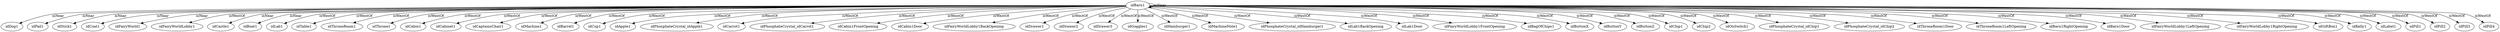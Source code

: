 digraph  {
idBarn1 [node_type=entity_node];
idDog1 [node_type=entity_node];
idPail1 [node_type=entity_node];
idStick1 [node_type=entity_node];
idCoat1 [node_type=entity_node];
idFairyWorld1 [node_type=entity_node];
idFairyWorldLobby1 [node_type=entity_node];
idCastle1 [node_type=entity_node];
idBoat1 [node_type=entity_node];
idLab1 [node_type=entity_node];
idTable1 [node_type=entity_node];
idThroneRoom1 [node_type=entity_node];
idThrone1 [node_type=entity_node];
idCabin1 [node_type=entity_node];
idCabinet1 [node_type=entity_node];
idCaptainsChair1 [node_type=entity_node];
idMachine1 [node_type=entity_node];
idBarrel1 [node_type=entity_node];
idCup1 [node_type=entity_node];
idApple1 [node_type=entity_node];
idPhosphateCrystal_idApple1 [node_type=entity_node];
idCarrot1 [node_type=entity_node];
idPhosphateCrystal_idCarrot1 [node_type=entity_node];
idCabin1FrontOpening [node_type=entity_node];
idCabin1Door [node_type=entity_node];
idFairyWorldLobby1BackOpening [node_type=entity_node];
idDrawer1 [node_type=entity_node];
idDrawer2 [node_type=entity_node];
idDrawer3 [node_type=entity_node];
idGoggles1 [node_type=entity_node];
idHamburger1 [node_type=entity_node];
idMachineNote1 [node_type=entity_node];
idPhosphateCrystal_idHamburger1 [node_type=entity_node];
idLab1BackOpening [node_type=entity_node];
idLab1Door [node_type=entity_node];
idFairyWorldLobby1FrontOpening [node_type=entity_node];
idBagOfChips1 [node_type=entity_node];
idButtonX [node_type=entity_node];
idButtonY [node_type=entity_node];
idButtonZ [node_type=entity_node];
idChip1 [node_type=entity_node];
idChip2 [node_type=entity_node];
idOnSwitch1 [node_type=entity_node];
idPhosphateCrystal_idChip1 [node_type=entity_node];
idPhosphateCrystal_idChip2 [node_type=entity_node];
idThroneRoom1Door [node_type=entity_node];
idThroneRoom1LeftOpening [node_type=entity_node];
idBarn1RightOpening [node_type=entity_node];
idBarn1Door [node_type=entity_node];
idFairyWorldLobby1LeftOpening [node_type=entity_node];
idFairyWorldLobby1RightOpening [node_type=entity_node];
idGiftBox1 [node_type=entity_node];
idKelly1 [node_type=entity_node];
idLabel1 [node_type=entity_node];
idPill1 [node_type=entity_node];
idPill2 [node_type=entity_node];
idPill3 [node_type=entity_node];
idPill4 [node_type=entity_node];
idBarn1 -> idDog1  [edge_type=relationship, label=isNear];
idBarn1 -> idPail1  [edge_type=relationship, label=isNear];
idBarn1 -> idStick1  [edge_type=relationship, label=isNear];
idBarn1 -> idCoat1  [edge_type=relationship, label=isNear];
idBarn1 -> idFairyWorld1  [edge_type=relationship, label=isNear];
idBarn1 -> idFairyWorldLobby1  [edge_type=relationship, label=isWestOf];
idBarn1 -> idCastle1  [edge_type=relationship, label=isNear];
idBarn1 -> idBarn1  [edge_type=relationship, label=isNear];
idBarn1 -> idBoat1  [edge_type=relationship, label=isNear];
idBarn1 -> idLab1  [edge_type=relationship, label=isWestOf];
idBarn1 -> idTable1  [edge_type=relationship, label=isWestOf];
idBarn1 -> idThroneRoom1  [edge_type=relationship, label=isWestOf];
idBarn1 -> idThrone1  [edge_type=relationship, label=isWestOf];
idBarn1 -> idCabin1  [edge_type=relationship, label=isWestOf];
idBarn1 -> idCabinet1  [edge_type=relationship, label=isWestOf];
idBarn1 -> idCaptainsChair1  [edge_type=relationship, label=isWestOf];
idBarn1 -> idMachine1  [edge_type=relationship, label=isWestOf];
idBarn1 -> idBarrel1  [edge_type=relationship, label=isWestOf];
idBarn1 -> idCup1  [edge_type=relationship, label=isWestOf];
idBarn1 -> idApple1  [edge_type=relationship, label=isWestOf];
idBarn1 -> idPhosphateCrystal_idApple1  [edge_type=relationship, label=isWestOf];
idBarn1 -> idCarrot1  [edge_type=relationship, label=isWestOf];
idBarn1 -> idPhosphateCrystal_idCarrot1  [edge_type=relationship, label=isWestOf];
idBarn1 -> idCabin1FrontOpening  [edge_type=relationship, label=isWestOf];
idBarn1 -> idCabin1Door  [edge_type=relationship, label=isWestOf];
idBarn1 -> idFairyWorldLobby1BackOpening  [edge_type=relationship, label=isWestOf];
idBarn1 -> idDrawer1  [edge_type=relationship, label=isWestOf];
idBarn1 -> idDrawer2  [edge_type=relationship, label=isWestOf];
idBarn1 -> idDrawer3  [edge_type=relationship, label=isWestOf];
idBarn1 -> idGoggles1  [edge_type=relationship, label=isWestOf];
idBarn1 -> idHamburger1  [edge_type=relationship, label=isWestOf];
idBarn1 -> idMachineNote1  [edge_type=relationship, label=isWestOf];
idBarn1 -> idPhosphateCrystal_idHamburger1  [edge_type=relationship, label=isWestOf];
idBarn1 -> idLab1BackOpening  [edge_type=relationship, label=isWestOf];
idBarn1 -> idLab1Door  [edge_type=relationship, label=isWestOf];
idBarn1 -> idFairyWorldLobby1FrontOpening  [edge_type=relationship, label=isWestOf];
idBarn1 -> idBagOfChips1  [edge_type=relationship, label=isWestOf];
idBarn1 -> idButtonX  [edge_type=relationship, label=isWestOf];
idBarn1 -> idButtonY  [edge_type=relationship, label=isWestOf];
idBarn1 -> idButtonZ  [edge_type=relationship, label=isWestOf];
idBarn1 -> idChip1  [edge_type=relationship, label=isWestOf];
idBarn1 -> idChip2  [edge_type=relationship, label=isWestOf];
idBarn1 -> idOnSwitch1  [edge_type=relationship, label=isWestOf];
idBarn1 -> idPhosphateCrystal_idChip1  [edge_type=relationship, label=isWestOf];
idBarn1 -> idPhosphateCrystal_idChip2  [edge_type=relationship, label=isWestOf];
idBarn1 -> idThroneRoom1Door  [edge_type=relationship, label=isWestOf];
idBarn1 -> idThroneRoom1LeftOpening  [edge_type=relationship, label=isWestOf];
idBarn1 -> idBarn1RightOpening  [edge_type=relationship, label=isWestOf];
idBarn1 -> idBarn1Door  [edge_type=relationship, label=isWestOf];
idBarn1 -> idFairyWorldLobby1LeftOpening  [edge_type=relationship, label=isWestOf];
idBarn1 -> idFairyWorldLobby1RightOpening  [edge_type=relationship, label=isWestOf];
idBarn1 -> idGiftBox1  [edge_type=relationship, label=isWestOf];
idBarn1 -> idKelly1  [edge_type=relationship, label=isWestOf];
idBarn1 -> idLabel1  [edge_type=relationship, label=isWestOf];
idBarn1 -> idPill1  [edge_type=relationship, label=isWestOf];
idBarn1 -> idPill2  [edge_type=relationship, label=isWestOf];
idBarn1 -> idPill3  [edge_type=relationship, label=isWestOf];
idBarn1 -> idPill4  [edge_type=relationship, label=isWestOf];
}
